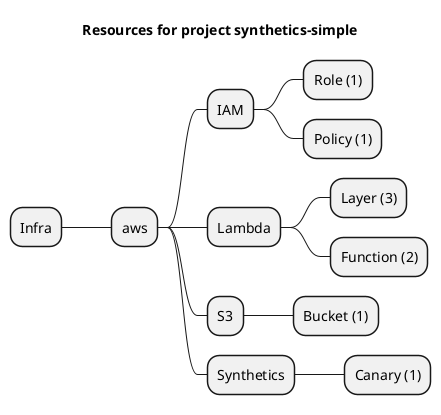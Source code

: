 @startmindmap
title Resources for project synthetics-simple
skinparam monochrome true
+ Infra
++ aws
+++ IAM
++++ Role (1)
++++ Policy (1)
+++ Lambda
++++ Layer (3)
++++ Function (2)
+++ S3
++++ Bucket (1)
+++ Synthetics
++++ Canary (1)
@endmindmap